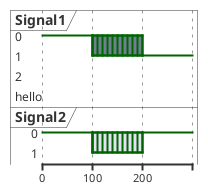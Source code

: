 {
  "sha1": "8fyek5rxflq35bhus76bteilqsclj8q",
  "insertion": {
    "when": "2024-05-30T20:48:21.414Z",
    "user": "plantuml@gmail.com"
  }
}
@startuml
robust "Signal1" as S1
robust "Signal2" as S2
S1 has 0,1,2,hello
S2 has 0,1
@0
S1 is 0
S2 is 0
@100
S1 is {0,1} #SlateGrey
S2 is {0,1}
@200
S1 is 1
S2 is 0
@enduml
